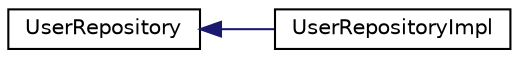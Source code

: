 digraph "Graphical Class Hierarchy"
{
  edge [fontname="Helvetica",fontsize="10",labelfontname="Helvetica",labelfontsize="10"];
  node [fontname="Helvetica",fontsize="10",shape=record];
  rankdir="LR";
  Node0 [label="UserRepository",height=0.2,width=0.4,color="black", fillcolor="white", style="filled",URL="$d6/d8b/classUserRepository.html"];
  Node0 -> Node1 [dir="back",color="midnightblue",fontsize="10",style="solid",fontname="Helvetica"];
  Node1 [label="UserRepositoryImpl",height=0.2,width=0.4,color="black", fillcolor="white", style="filled",URL="$dd/d38/classUserRepositoryImpl.html"];
}
